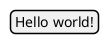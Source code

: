 {
  "sha1": "kdsgga5fq1nnrqy5bkay5gka90wess",
  "insertion": {
    "when": "2024-06-03T18:59:32.894Z",
    "user": "plantuml@gmail.com"
  }
}
@startjson
"Hello world!"
@endjson
